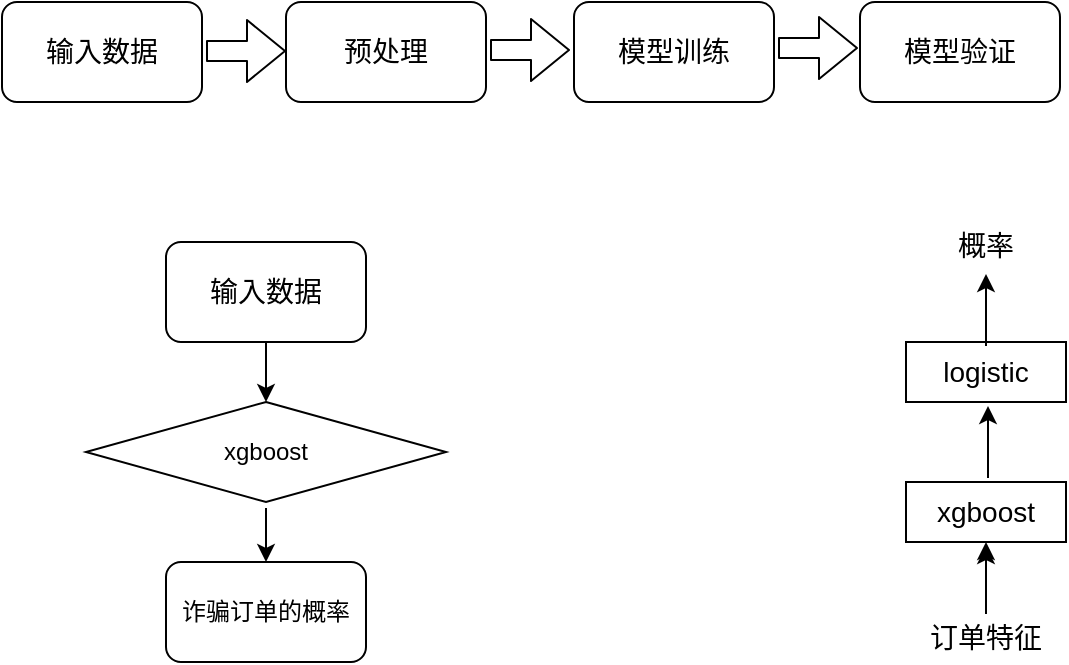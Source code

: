 <mxfile version="13.6.2" type="github">
  <diagram id="A4O5Xkz_miSPbTQl-K55" name="Page-1">
    <mxGraphModel grid="1" dx="922" dy="623" gridSize="10" guides="1" tooltips="1" connect="1" arrows="1" fold="1" page="1" pageScale="1" pageWidth="827" pageHeight="1169" math="0" shadow="0">
      <root>
        <mxCell id="0" />
        <mxCell id="1" parent="0" />
        <mxCell id="8GEaCidI0vIpf34138di-1" value="&lt;font style=&quot;font-size: 14px&quot;&gt;输入数据&lt;/font&gt;" parent="1" style="rounded=1;whiteSpace=wrap;html=1;" vertex="1">
          <mxGeometry as="geometry" x="28" y="200" width="100" height="50" />
        </mxCell>
        <mxCell id="8GEaCidI0vIpf34138di-2" value="&lt;font style=&quot;font-size: 14px&quot;&gt;预处理&lt;/font&gt;" parent="1" style="rounded=1;whiteSpace=wrap;html=1;" vertex="1">
          <mxGeometry as="geometry" x="170" y="200" width="100" height="50" />
        </mxCell>
        <mxCell id="8GEaCidI0vIpf34138di-3" value="&lt;font style=&quot;font-size: 14px&quot;&gt;模型训练&lt;/font&gt;" parent="1" style="rounded=1;whiteSpace=wrap;html=1;" vertex="1">
          <mxGeometry as="geometry" x="314" y="200" width="100" height="50" />
        </mxCell>
        <mxCell id="8GEaCidI0vIpf34138di-4" value="&lt;font style=&quot;font-size: 14px&quot;&gt;模型验证&lt;/font&gt;" parent="1" style="rounded=1;whiteSpace=wrap;html=1;" vertex="1">
          <mxGeometry as="geometry" x="457" y="200" width="100" height="50" />
        </mxCell>
        <mxCell id="8GEaCidI0vIpf34138di-5" value="" parent="1" style="shape=flexArrow;endArrow=classic;html=1;" edge="1">
          <mxGeometry as="geometry" width="50" height="50" relative="1">
            <mxPoint as="sourcePoint" x="130" y="224.5" />
            <mxPoint as="targetPoint" x="170" y="224.5" />
          </mxGeometry>
        </mxCell>
        <mxCell id="8GEaCidI0vIpf34138di-6" value="" parent="1" style="shape=flexArrow;endArrow=classic;html=1;" edge="1">
          <mxGeometry as="geometry" width="50" height="50" relative="1">
            <mxPoint as="sourcePoint" x="272" y="224" />
            <mxPoint as="targetPoint" x="312" y="224" />
          </mxGeometry>
        </mxCell>
        <mxCell id="8GEaCidI0vIpf34138di-7" value="" parent="1" style="shape=flexArrow;endArrow=classic;html=1;" edge="1">
          <mxGeometry as="geometry" width="50" height="50" relative="1">
            <mxPoint as="sourcePoint" x="416" y="223" />
            <mxPoint as="targetPoint" x="456" y="223" />
          </mxGeometry>
        </mxCell>
        <mxCell id="8GEaCidI0vIpf34138di-9" value="&lt;font style=&quot;font-size: 14px&quot;&gt;输入数据&lt;/font&gt;" parent="1" style="rounded=1;whiteSpace=wrap;html=1;" vertex="1">
          <mxGeometry as="geometry" x="110" y="320" width="100" height="50" />
        </mxCell>
        <mxCell id="8GEaCidI0vIpf34138di-10" value="xgboost" parent="1" style="rhombus;whiteSpace=wrap;html=1;" vertex="1">
          <mxGeometry as="geometry" x="70" y="400" width="180" height="50" />
        </mxCell>
        <mxCell id="8GEaCidI0vIpf34138di-11" value="" parent="1" style="endArrow=classic;html=1;exitX=0.5;exitY=1;exitDx=0;exitDy=0;entryX=0.5;entryY=0;entryDx=0;entryDy=0;" edge="1" source="8GEaCidI0vIpf34138di-9" target="8GEaCidI0vIpf34138di-10">
          <mxGeometry as="geometry" width="50" height="50" relative="1">
            <mxPoint as="sourcePoint" x="390" y="440" />
            <mxPoint as="targetPoint" x="440" y="390" />
          </mxGeometry>
        </mxCell>
        <mxCell id="8GEaCidI0vIpf34138di-12" value="" parent="1" style="endArrow=classic;html=1;" edge="1">
          <mxGeometry as="geometry" width="50" height="50" relative="1">
            <mxPoint as="sourcePoint" x="160" y="453" />
            <mxPoint as="targetPoint" x="160" y="480" />
          </mxGeometry>
        </mxCell>
        <mxCell id="8GEaCidI0vIpf34138di-13" value="诈骗订单的概率" parent="1" style="rounded=1;whiteSpace=wrap;html=1;" vertex="1">
          <mxGeometry as="geometry" x="110" y="480" width="100" height="50" />
        </mxCell>
        <mxCell id="8GEaCidI0vIpf34138di-15" value="" parent="1" style="endArrow=classic;html=1;" edge="1">
          <mxGeometry as="geometry" width="50" height="50" relative="1">
            <mxPoint as="sourcePoint" x="520" y="502" />
            <mxPoint as="targetPoint" x="520" y="472" />
          </mxGeometry>
        </mxCell>
        <mxCell id="8GEaCidI0vIpf34138di-19" value="" parent="1" style="edgeStyle=orthogonalEdgeStyle;rounded=0;orthogonalLoop=1;jettySize=auto;html=1;" edge="1" source="8GEaCidI0vIpf34138di-16" target="8GEaCidI0vIpf34138di-18">
          <mxGeometry as="geometry" relative="1">
            <Array as="points">
              <mxPoint x="520" y="490" />
              <mxPoint x="520" y="490" />
            </Array>
          </mxGeometry>
        </mxCell>
        <mxCell id="8GEaCidI0vIpf34138di-16" value="&lt;font style=&quot;font-size: 14px&quot;&gt;订单特征&lt;/font&gt;" parent="1" style="text;html=1;strokeColor=none;fillColor=none;align=center;verticalAlign=middle;whiteSpace=wrap;rounded=0;" vertex="1">
          <mxGeometry as="geometry" x="480" y="506" width="80" height="24" />
        </mxCell>
        <mxCell id="8GEaCidI0vIpf34138di-18" value="&lt;font style=&quot;font-size: 14px&quot;&gt;xgboost&lt;/font&gt;" parent="1" style="rounded=0;whiteSpace=wrap;html=1;" vertex="1">
          <mxGeometry as="geometry" x="480" y="440" width="80" height="30" />
        </mxCell>
        <mxCell id="8GEaCidI0vIpf34138di-20" value="" parent="1" style="edgeStyle=orthogonalEdgeStyle;rounded=0;orthogonalLoop=1;jettySize=auto;html=1;" edge="1">
          <mxGeometry as="geometry" relative="1">
            <mxPoint as="sourcePoint" x="521" y="438" />
            <mxPoint as="targetPoint" x="521" y="402" />
          </mxGeometry>
        </mxCell>
        <mxCell id="8GEaCidI0vIpf34138di-22" value="&lt;p&gt;&lt;font style=&quot;font-size: 14px&quot;&gt;logistic&lt;/font&gt;&lt;/p&gt;" parent="1" style="rounded=0;whiteSpace=wrap;html=1;" vertex="1">
          <mxGeometry as="geometry" x="480" y="370" width="80" height="30" />
        </mxCell>
        <mxCell id="8GEaCidI0vIpf34138di-23" value="" parent="1" style="edgeStyle=orthogonalEdgeStyle;rounded=0;orthogonalLoop=1;jettySize=auto;html=1;" edge="1">
          <mxGeometry as="geometry" relative="1">
            <mxPoint as="sourcePoint" x="520" y="372" />
            <mxPoint as="targetPoint" x="520" y="336" />
          </mxGeometry>
        </mxCell>
        <mxCell id="8GEaCidI0vIpf34138di-25" value="&lt;font style=&quot;font-size: 14px&quot;&gt;概率&lt;/font&gt;" parent="1" style="text;html=1;strokeColor=none;fillColor=none;align=center;verticalAlign=middle;whiteSpace=wrap;rounded=0;" vertex="1">
          <mxGeometry as="geometry" x="480" y="310" width="80" height="24" />
        </mxCell>
      </root>
    </mxGraphModel>
  </diagram>
</mxfile>

